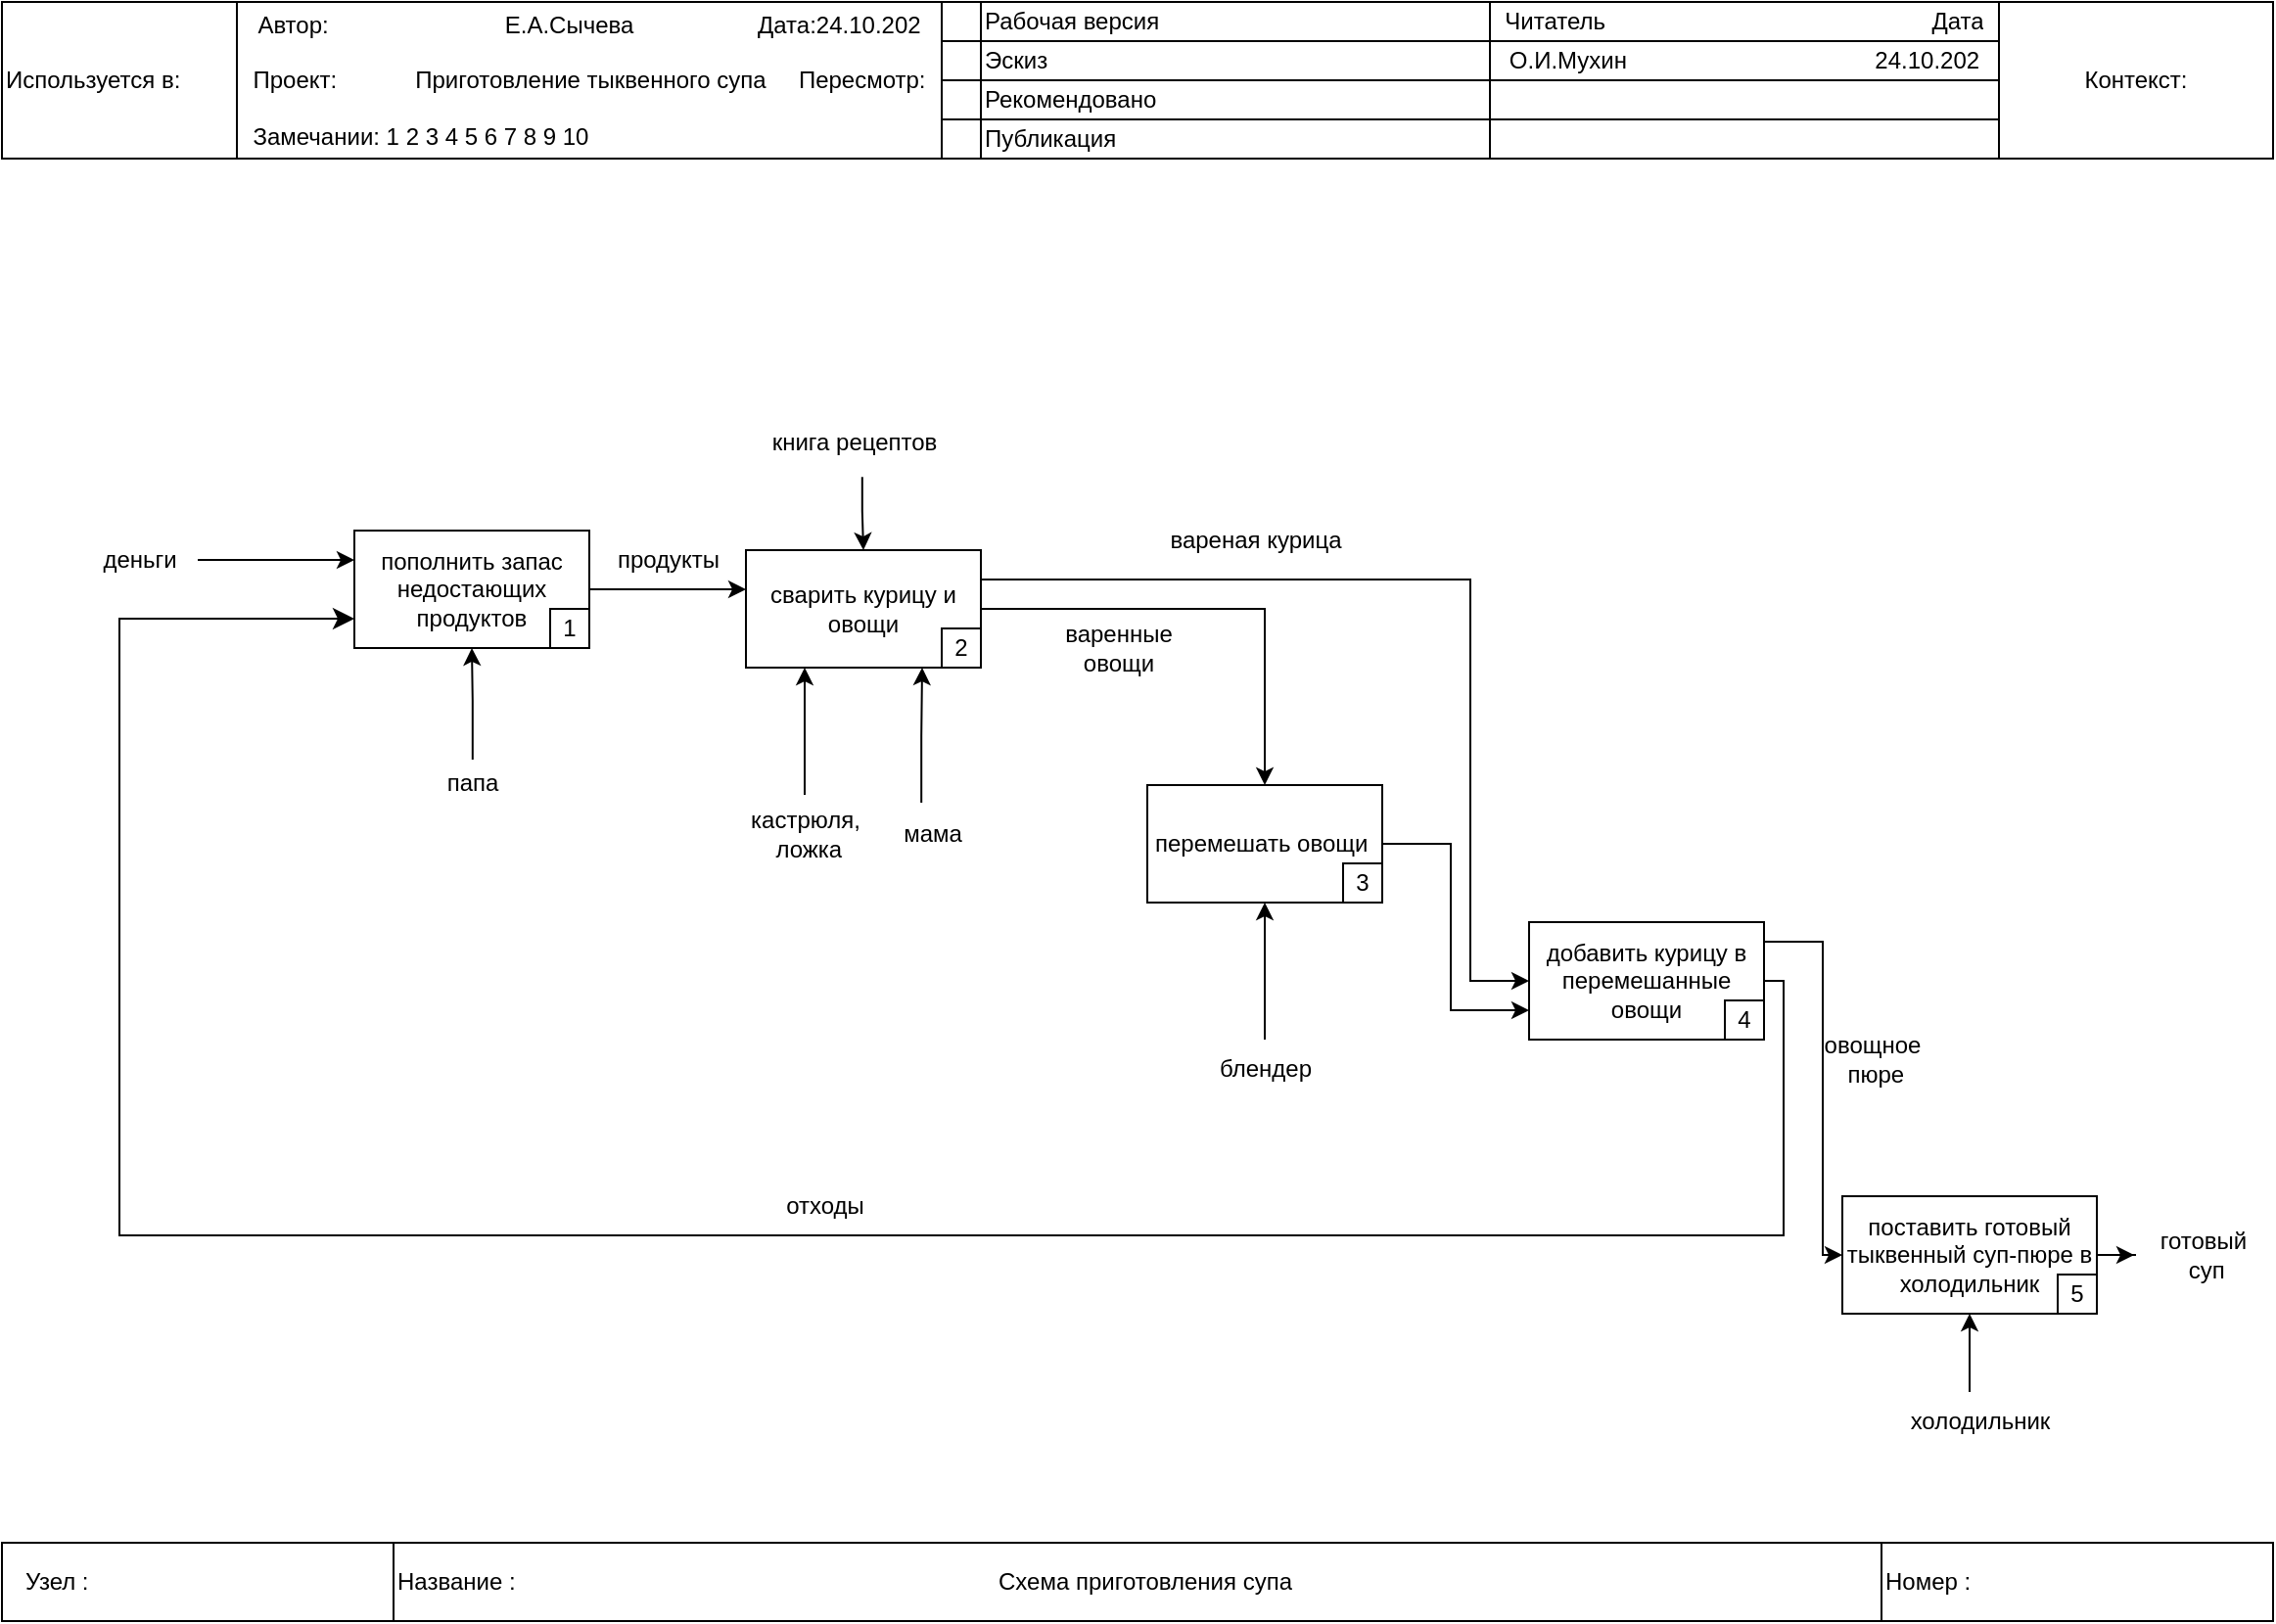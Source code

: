 <mxfile version="22.0.2" type="device">
  <diagram name="Страница — 1" id="axQDbdd_isByMq9ih99S">
    <mxGraphModel dx="1363" dy="800" grid="0" gridSize="10" guides="1" tooltips="1" connect="1" arrows="1" fold="1" page="1" pageScale="1" pageWidth="1169" pageHeight="827" background="none" math="0" shadow="0">
      <root>
        <mxCell id="0" />
        <mxCell id="1" parent="0" />
        <mxCell id="Lx1w4HPj7uZyEuBkY8YV-8" value="" style="edgeStyle=orthogonalEdgeStyle;rounded=0;orthogonalLoop=1;jettySize=auto;html=1;labelBackgroundColor=none;fontColor=default;exitX=1;exitY=0.25;exitDx=0;exitDy=0;" parent="1" source="Lx1w4HPj7uZyEuBkY8YV-1" target="Lx1w4HPj7uZyEuBkY8YV-6" edge="1">
          <mxGeometry relative="1" as="geometry">
            <Array as="points">
              <mxPoint x="300" y="300" />
            </Array>
          </mxGeometry>
        </mxCell>
        <mxCell id="Lx1w4HPj7uZyEuBkY8YV-1" value="пополнить запас недостающих продуктов" style="rounded=0;whiteSpace=wrap;html=1;labelBackgroundColor=none;" parent="1" vertex="1">
          <mxGeometry x="180" y="270" width="120" height="60" as="geometry" />
        </mxCell>
        <mxCell id="Lx1w4HPj7uZyEuBkY8YV-45" value="" style="edgeStyle=orthogonalEdgeStyle;rounded=0;orthogonalLoop=1;jettySize=auto;html=1;labelBackgroundColor=none;fontColor=default;exitX=1;exitY=0.5;exitDx=0;exitDy=0;entryX=0.5;entryY=0;entryDx=0;entryDy=0;" parent="1" source="Lx1w4HPj7uZyEuBkY8YV-6" target="Lx1w4HPj7uZyEuBkY8YV-44" edge="1">
          <mxGeometry relative="1" as="geometry">
            <mxPoint x="575" y="310" as="sourcePoint" />
            <mxPoint x="720.0" y="400" as="targetPoint" />
            <Array as="points">
              <mxPoint x="645" y="310" />
            </Array>
          </mxGeometry>
        </mxCell>
        <mxCell id="Lx1w4HPj7uZyEuBkY8YV-6" value="сварить курицу и овощи" style="whiteSpace=wrap;html=1;labelBackgroundColor=none;rounded=0;" parent="1" vertex="1">
          <mxGeometry x="380" y="280" width="120" height="60" as="geometry" />
        </mxCell>
        <mxCell id="Lx1w4HPj7uZyEuBkY8YV-9" value="продукты" style="text;html=1;align=center;verticalAlign=middle;resizable=0;points=[];autosize=1;strokeColor=none;fillColor=none;labelBackgroundColor=none;rounded=0;" parent="1" vertex="1">
          <mxGeometry x="300" y="270" width="80" height="30" as="geometry" />
        </mxCell>
        <mxCell id="Lx1w4HPj7uZyEuBkY8YV-52" value="" style="edgeStyle=orthogonalEdgeStyle;rounded=0;orthogonalLoop=1;jettySize=auto;html=1;entryX=0;entryY=0.5;entryDx=0;entryDy=0;exitX=1;exitY=0.25;exitDx=0;exitDy=0;labelBackgroundColor=none;fontColor=default;" parent="1" source="Lx1w4HPj7uZyEuBkY8YV-6" edge="1" target="Lx1w4HPj7uZyEuBkY8YV-51">
          <mxGeometry relative="1" as="geometry">
            <mxPoint x="440" y="123" as="sourcePoint" />
            <mxPoint x="850" y="298" as="targetPoint" />
            <Array as="points">
              <mxPoint x="750" y="295" />
              <mxPoint x="750" y="500" />
            </Array>
          </mxGeometry>
        </mxCell>
        <mxCell id="QY8SbK_bZl7kqAOa71JJ-1" value="" style="edgeStyle=orthogonalEdgeStyle;rounded=0;orthogonalLoop=1;jettySize=auto;html=1;exitX=1;exitY=0.25;exitDx=0;exitDy=0;entryX=0;entryY=0.75;entryDx=0;entryDy=0;labelBackgroundColor=none;fontColor=default;" edge="1" parent="1" source="Lx1w4HPj7uZyEuBkY8YV-44" target="Lx1w4HPj7uZyEuBkY8YV-51">
          <mxGeometry relative="1" as="geometry">
            <mxPoint x="760" y="240" as="sourcePoint" />
            <mxPoint x="860" y="320" as="targetPoint" />
            <Array as="points">
              <mxPoint x="700" y="430" />
              <mxPoint x="740" y="430" />
              <mxPoint x="740" y="515" />
            </Array>
          </mxGeometry>
        </mxCell>
        <mxCell id="Lx1w4HPj7uZyEuBkY8YV-44" value="перемешать овощи&amp;nbsp;" style="whiteSpace=wrap;html=1;labelBackgroundColor=none;rounded=0;" parent="1" vertex="1">
          <mxGeometry x="585" y="400" width="120" height="60" as="geometry" />
        </mxCell>
        <mxCell id="Lx1w4HPj7uZyEuBkY8YV-46" value="варенные&lt;br&gt;овощи" style="text;html=1;align=center;verticalAlign=middle;resizable=0;points=[];autosize=1;strokeColor=none;fillColor=none;labelBackgroundColor=none;rounded=0;" parent="1" vertex="1">
          <mxGeometry x="530" y="310" width="80" height="40" as="geometry" />
        </mxCell>
        <mxCell id="Lx1w4HPj7uZyEuBkY8YV-50" value="" style="edgeStyle=orthogonalEdgeStyle;rounded=0;orthogonalLoop=1;jettySize=auto;html=1;exitX=0.54;exitY=1.087;exitDx=0;exitDy=0;exitPerimeter=0;labelBackgroundColor=none;fontColor=default;" parent="1" source="QY8SbK_bZl7kqAOa71JJ-6" target="Lx1w4HPj7uZyEuBkY8YV-6" edge="1">
          <mxGeometry relative="1" as="geometry">
            <mxPoint x="440" y="76" as="sourcePoint" />
          </mxGeometry>
        </mxCell>
        <mxCell id="Lx1w4HPj7uZyEuBkY8YV-58" value="" style="edgeStyle=orthogonalEdgeStyle;rounded=0;orthogonalLoop=1;jettySize=auto;html=1;entryX=0;entryY=0.5;entryDx=0;entryDy=0;labelBackgroundColor=none;fontColor=default;exitX=1;exitY=0.25;exitDx=0;exitDy=0;" parent="1" source="Lx1w4HPj7uZyEuBkY8YV-51" target="Lx1w4HPj7uZyEuBkY8YV-57" edge="1">
          <mxGeometry relative="1" as="geometry">
            <mxPoint x="820" y="300" as="sourcePoint" />
            <mxPoint x="950" y="530" as="targetPoint" />
            <Array as="points">
              <mxPoint x="900" y="480" />
              <mxPoint x="930" y="480" />
              <mxPoint x="930" y="640" />
            </Array>
          </mxGeometry>
        </mxCell>
        <mxCell id="Lx1w4HPj7uZyEuBkY8YV-51" value="добавить курицу в перемешанные овощи" style="whiteSpace=wrap;html=1;labelBackgroundColor=none;rounded=0;" parent="1" vertex="1">
          <mxGeometry x="780" y="470" width="120" height="60" as="geometry" />
        </mxCell>
        <mxCell id="Lx1w4HPj7uZyEuBkY8YV-53" value="вареная курица" style="text;html=1;align=center;verticalAlign=middle;resizable=0;points=[];autosize=1;strokeColor=none;fillColor=none;labelBackgroundColor=none;rounded=0;" parent="1" vertex="1">
          <mxGeometry x="585" y="260" width="110" height="30" as="geometry" />
        </mxCell>
        <mxCell id="QY8SbK_bZl7kqAOa71JJ-50" value="" style="edgeStyle=orthogonalEdgeStyle;rounded=0;orthogonalLoop=1;jettySize=auto;html=1;fontColor=default;labelBackgroundColor=none;" edge="1" parent="1" source="Lx1w4HPj7uZyEuBkY8YV-57" target="QY8SbK_bZl7kqAOa71JJ-16">
          <mxGeometry relative="1" as="geometry" />
        </mxCell>
        <mxCell id="Lx1w4HPj7uZyEuBkY8YV-57" value="поставить готовый тыквенный суп-пюре в холодильник" style="whiteSpace=wrap;html=1;labelBackgroundColor=none;rounded=0;" parent="1" vertex="1">
          <mxGeometry x="940" y="610" width="130" height="60" as="geometry" />
        </mxCell>
        <mxCell id="2OX8CQ1W_EUshe7LjNMs-2" value="отходы" style="text;html=1;align=center;verticalAlign=middle;resizable=0;points=[];autosize=1;strokeColor=none;fillColor=none;labelBackgroundColor=none;rounded=0;" parent="1" vertex="1">
          <mxGeometry x="390" y="600" width="60" height="30" as="geometry" />
        </mxCell>
        <mxCell id="QY8SbK_bZl7kqAOa71JJ-43" value="" style="edgeStyle=orthogonalEdgeStyle;rounded=0;orthogonalLoop=1;jettySize=auto;html=1;fontColor=default;labelBackgroundColor=none;" edge="1" parent="1" source="QY8SbK_bZl7kqAOa71JJ-4" target="Lx1w4HPj7uZyEuBkY8YV-1">
          <mxGeometry relative="1" as="geometry">
            <Array as="points">
              <mxPoint x="160" y="285" />
              <mxPoint x="160" y="285" />
            </Array>
          </mxGeometry>
        </mxCell>
        <mxCell id="QY8SbK_bZl7kqAOa71JJ-4" value="деньги" style="text;html=1;align=center;verticalAlign=middle;resizable=0;points=[];autosize=1;strokeColor=none;fillColor=none;labelBackgroundColor=none;rounded=0;" vertex="1" parent="1">
          <mxGeometry x="40" y="270" width="60" height="30" as="geometry" />
        </mxCell>
        <mxCell id="QY8SbK_bZl7kqAOa71JJ-41" value="" style="edgeStyle=orthogonalEdgeStyle;rounded=0;orthogonalLoop=1;jettySize=auto;html=1;entryX=0.25;entryY=1;entryDx=0;entryDy=0;labelBackgroundColor=none;fontColor=default;" edge="1" parent="1" source="QY8SbK_bZl7kqAOa71JJ-5" target="Lx1w4HPj7uZyEuBkY8YV-6">
          <mxGeometry relative="1" as="geometry">
            <Array as="points">
              <mxPoint x="410" y="390" />
              <mxPoint x="410" y="390" />
            </Array>
          </mxGeometry>
        </mxCell>
        <mxCell id="QY8SbK_bZl7kqAOa71JJ-5" value="кастрюля,&lt;br&gt;&amp;nbsp;ложка" style="text;html=1;align=center;verticalAlign=middle;resizable=0;points=[];autosize=1;strokeColor=none;fillColor=none;labelBackgroundColor=none;rounded=0;" vertex="1" parent="1">
          <mxGeometry x="370" y="405" width="80" height="40" as="geometry" />
        </mxCell>
        <mxCell id="QY8SbK_bZl7kqAOa71JJ-7" value="овощное&lt;br&gt;&amp;nbsp;пюре" style="text;html=1;align=center;verticalAlign=middle;resizable=0;points=[];autosize=1;strokeColor=none;fillColor=none;labelBackgroundColor=none;rounded=0;" vertex="1" parent="1">
          <mxGeometry x="920" y="520" width="70" height="40" as="geometry" />
        </mxCell>
        <mxCell id="QY8SbK_bZl7kqAOa71JJ-39" value="" style="edgeStyle=orthogonalEdgeStyle;rounded=0;orthogonalLoop=1;jettySize=auto;html=1;labelBackgroundColor=none;fontColor=default;" edge="1" parent="1" source="QY8SbK_bZl7kqAOa71JJ-9" target="Lx1w4HPj7uZyEuBkY8YV-44">
          <mxGeometry relative="1" as="geometry" />
        </mxCell>
        <mxCell id="QY8SbK_bZl7kqAOa71JJ-9" value="блендер" style="text;html=1;align=center;verticalAlign=middle;resizable=0;points=[];autosize=1;strokeColor=none;fillColor=none;labelBackgroundColor=none;rounded=0;" vertex="1" parent="1">
          <mxGeometry x="610" y="530" width="70" height="30" as="geometry" />
        </mxCell>
        <mxCell id="QY8SbK_bZl7kqAOa71JJ-13" value="" style="edgeStyle=orthogonalEdgeStyle;rounded=0;orthogonalLoop=1;jettySize=auto;html=1;labelBackgroundColor=none;fontColor=default;" edge="1" parent="1" source="QY8SbK_bZl7kqAOa71JJ-12" target="Lx1w4HPj7uZyEuBkY8YV-57">
          <mxGeometry relative="1" as="geometry">
            <Array as="points">
              <mxPoint x="1005" y="700" />
              <mxPoint x="1005" y="700" />
            </Array>
          </mxGeometry>
        </mxCell>
        <mxCell id="QY8SbK_bZl7kqAOa71JJ-12" value="холодильник" style="text;html=1;align=center;verticalAlign=middle;resizable=0;points=[];autosize=1;strokeColor=none;fillColor=none;labelBackgroundColor=none;rounded=0;" vertex="1" parent="1">
          <mxGeometry x="965" y="710" width="90" height="30" as="geometry" />
        </mxCell>
        <mxCell id="QY8SbK_bZl7kqAOa71JJ-16" value="готовый&lt;br&gt;&amp;nbsp;суп" style="text;html=1;align=center;verticalAlign=middle;resizable=0;points=[];autosize=1;strokeColor=none;fillColor=none;labelBackgroundColor=none;rounded=0;" vertex="1" parent="1">
          <mxGeometry x="1089" y="620" width="70" height="40" as="geometry" />
        </mxCell>
        <mxCell id="QY8SbK_bZl7kqAOa71JJ-19" value="" style="edgeStyle=orthogonalEdgeStyle;rounded=0;orthogonalLoop=1;jettySize=auto;html=1;entryX=0.75;entryY=1;entryDx=0;entryDy=0;exitX=0.392;exitY=-0.033;exitDx=0;exitDy=0;exitPerimeter=0;labelBackgroundColor=none;fontColor=default;" edge="1" parent="1" source="QY8SbK_bZl7kqAOa71JJ-17" target="Lx1w4HPj7uZyEuBkY8YV-6">
          <mxGeometry relative="1" as="geometry">
            <Array as="points" />
          </mxGeometry>
        </mxCell>
        <mxCell id="QY8SbK_bZl7kqAOa71JJ-17" value="мама" style="text;html=1;align=center;verticalAlign=middle;resizable=0;points=[];autosize=1;strokeColor=none;fillColor=none;labelBackgroundColor=none;rounded=0;" vertex="1" parent="1">
          <mxGeometry x="450" y="410" width="50" height="30" as="geometry" />
        </mxCell>
        <mxCell id="QY8SbK_bZl7kqAOa71JJ-21" value="" style="edgeStyle=orthogonalEdgeStyle;rounded=0;orthogonalLoop=1;jettySize=auto;html=1;exitX=0.508;exitY=0.1;exitDx=0;exitDy=0;exitPerimeter=0;labelBackgroundColor=none;fontColor=default;" edge="1" parent="1" source="QY8SbK_bZl7kqAOa71JJ-20" target="Lx1w4HPj7uZyEuBkY8YV-1">
          <mxGeometry relative="1" as="geometry" />
        </mxCell>
        <mxCell id="QY8SbK_bZl7kqAOa71JJ-20" value="папа" style="text;html=1;align=center;verticalAlign=middle;resizable=0;points=[];autosize=1;strokeColor=none;fillColor=none;labelBackgroundColor=none;rounded=0;" vertex="1" parent="1">
          <mxGeometry x="215" y="384" width="50" height="30" as="geometry" />
        </mxCell>
        <mxCell id="QY8SbK_bZl7kqAOa71JJ-38" value="" style="edgeStyle=segmentEdgeStyle;endArrow=classic;html=1;curved=0;rounded=0;endSize=8;startSize=8;exitX=1;exitY=0.75;exitDx=0;exitDy=0;labelBackgroundColor=none;fontColor=default;entryX=0;entryY=0.75;entryDx=0;entryDy=0;" edge="1" parent="1" source="Lx1w4HPj7uZyEuBkY8YV-51" target="Lx1w4HPj7uZyEuBkY8YV-1">
          <mxGeometry width="50" height="50" relative="1" as="geometry">
            <mxPoint x="740" y="390" as="sourcePoint" />
            <mxPoint x="180" y="310" as="targetPoint" />
            <Array as="points">
              <mxPoint x="900" y="500" />
              <mxPoint x="910" y="500" />
              <mxPoint x="910" y="630" />
              <mxPoint x="60" y="630" />
              <mxPoint x="60" y="315" />
            </Array>
          </mxGeometry>
        </mxCell>
        <mxCell id="QY8SbK_bZl7kqAOa71JJ-6" value="книга рецептов" style="text;html=1;align=center;verticalAlign=middle;resizable=0;points=[];autosize=1;strokeColor=none;fillColor=none;labelBackgroundColor=none;rounded=0;" vertex="1" parent="1">
          <mxGeometry x="380" y="210" width="110" height="30" as="geometry" />
        </mxCell>
        <mxCell id="QY8SbK_bZl7kqAOa71JJ-65" value="1" style="whiteSpace=wrap;html=1;aspect=fixed;" vertex="1" parent="1">
          <mxGeometry x="280" y="310" width="20" height="20" as="geometry" />
        </mxCell>
        <mxCell id="QY8SbK_bZl7kqAOa71JJ-66" value="2" style="whiteSpace=wrap;html=1;aspect=fixed;" vertex="1" parent="1">
          <mxGeometry x="480" y="320" width="20" height="20" as="geometry" />
        </mxCell>
        <mxCell id="QY8SbK_bZl7kqAOa71JJ-67" value="3" style="whiteSpace=wrap;html=1;aspect=fixed;" vertex="1" parent="1">
          <mxGeometry x="685" y="440" width="20" height="20" as="geometry" />
        </mxCell>
        <mxCell id="QY8SbK_bZl7kqAOa71JJ-68" value="5" style="whiteSpace=wrap;html=1;aspect=fixed;" vertex="1" parent="1">
          <mxGeometry x="1050" y="650" width="20" height="20" as="geometry" />
        </mxCell>
        <mxCell id="QY8SbK_bZl7kqAOa71JJ-69" value="4" style="whiteSpace=wrap;html=1;aspect=fixed;" vertex="1" parent="1">
          <mxGeometry x="880" y="510" width="20" height="20" as="geometry" />
        </mxCell>
        <mxCell id="QY8SbK_bZl7kqAOa71JJ-76" value="" style="shape=table;startSize=0;container=1;collapsible=0;childLayout=tableLayout;" vertex="1" parent="1">
          <mxGeometry x="480" width="540" height="80" as="geometry" />
        </mxCell>
        <mxCell id="QY8SbK_bZl7kqAOa71JJ-77" value="" style="shape=tableRow;horizontal=0;startSize=0;swimlaneHead=0;swimlaneBody=0;strokeColor=inherit;top=0;left=0;bottom=0;right=0;collapsible=0;dropTarget=0;fillColor=none;points=[[0,0.5],[1,0.5]];portConstraint=eastwest;" vertex="1" parent="QY8SbK_bZl7kqAOa71JJ-76">
          <mxGeometry width="540" height="20" as="geometry" />
        </mxCell>
        <mxCell id="QY8SbK_bZl7kqAOa71JJ-78" value="" style="shape=partialRectangle;html=1;whiteSpace=wrap;connectable=0;strokeColor=inherit;overflow=hidden;fillColor=none;top=0;left=0;bottom=0;right=0;pointerEvents=1;" vertex="1" parent="QY8SbK_bZl7kqAOa71JJ-77">
          <mxGeometry width="20" height="20" as="geometry">
            <mxRectangle width="20" height="20" as="alternateBounds" />
          </mxGeometry>
        </mxCell>
        <mxCell id="QY8SbK_bZl7kqAOa71JJ-79" value="Рабочая версия" style="shape=partialRectangle;html=1;whiteSpace=wrap;connectable=0;strokeColor=inherit;overflow=hidden;fillColor=none;top=0;left=0;bottom=0;right=0;pointerEvents=1;align=left;" vertex="1" parent="QY8SbK_bZl7kqAOa71JJ-77">
          <mxGeometry x="20" width="260" height="20" as="geometry">
            <mxRectangle width="260" height="20" as="alternateBounds" />
          </mxGeometry>
        </mxCell>
        <mxCell id="QY8SbK_bZl7kqAOa71JJ-80" value="Читатель&amp;nbsp; &amp;nbsp; &amp;nbsp; &amp;nbsp; &amp;nbsp; &amp;nbsp; &amp;nbsp; &amp;nbsp; &amp;nbsp; &amp;nbsp; &amp;nbsp; &amp;nbsp; &amp;nbsp; &amp;nbsp; &amp;nbsp; &amp;nbsp; &amp;nbsp; &amp;nbsp; &amp;nbsp; &amp;nbsp; &amp;nbsp; &amp;nbsp; &amp;nbsp; &amp;nbsp; &amp;nbsp; Дата" style="shape=partialRectangle;html=1;whiteSpace=wrap;connectable=0;strokeColor=inherit;overflow=hidden;fillColor=none;top=0;left=0;bottom=0;right=0;pointerEvents=1;align=center;" vertex="1" parent="QY8SbK_bZl7kqAOa71JJ-77">
          <mxGeometry x="280" width="260" height="20" as="geometry">
            <mxRectangle width="260" height="20" as="alternateBounds" />
          </mxGeometry>
        </mxCell>
        <mxCell id="QY8SbK_bZl7kqAOa71JJ-81" value="" style="shape=tableRow;horizontal=0;startSize=0;swimlaneHead=0;swimlaneBody=0;strokeColor=inherit;top=0;left=0;bottom=0;right=0;collapsible=0;dropTarget=0;fillColor=none;points=[[0,0.5],[1,0.5]];portConstraint=eastwest;" vertex="1" parent="QY8SbK_bZl7kqAOa71JJ-76">
          <mxGeometry y="20" width="540" height="20" as="geometry" />
        </mxCell>
        <mxCell id="QY8SbK_bZl7kqAOa71JJ-82" value="" style="shape=partialRectangle;html=1;whiteSpace=wrap;connectable=0;strokeColor=inherit;overflow=hidden;fillColor=none;top=0;left=0;bottom=0;right=0;pointerEvents=1;" vertex="1" parent="QY8SbK_bZl7kqAOa71JJ-81">
          <mxGeometry width="20" height="20" as="geometry">
            <mxRectangle width="20" height="20" as="alternateBounds" />
          </mxGeometry>
        </mxCell>
        <mxCell id="QY8SbK_bZl7kqAOa71JJ-83" value="Эскиз" style="shape=partialRectangle;html=1;whiteSpace=wrap;connectable=0;strokeColor=inherit;overflow=hidden;fillColor=none;top=0;left=0;bottom=0;right=0;pointerEvents=1;align=left;" vertex="1" parent="QY8SbK_bZl7kqAOa71JJ-81">
          <mxGeometry x="20" width="260" height="20" as="geometry">
            <mxRectangle width="260" height="20" as="alternateBounds" />
          </mxGeometry>
        </mxCell>
        <mxCell id="QY8SbK_bZl7kqAOa71JJ-84" value="О.И.Мухин&amp;nbsp; &amp;nbsp; &amp;nbsp; &amp;nbsp; &amp;nbsp; &amp;nbsp; &amp;nbsp; &amp;nbsp; &amp;nbsp; &amp;nbsp; &amp;nbsp; &amp;nbsp; &amp;nbsp; &amp;nbsp; &amp;nbsp; &amp;nbsp; &amp;nbsp; &amp;nbsp; &amp;nbsp; 24.10.202" style="shape=partialRectangle;html=1;whiteSpace=wrap;connectable=0;strokeColor=inherit;overflow=hidden;fillColor=none;top=0;left=0;bottom=0;right=0;pointerEvents=1;" vertex="1" parent="QY8SbK_bZl7kqAOa71JJ-81">
          <mxGeometry x="280" width="260" height="20" as="geometry">
            <mxRectangle width="260" height="20" as="alternateBounds" />
          </mxGeometry>
        </mxCell>
        <mxCell id="QY8SbK_bZl7kqAOa71JJ-85" value="" style="shape=tableRow;horizontal=0;startSize=0;swimlaneHead=0;swimlaneBody=0;strokeColor=inherit;top=0;left=0;bottom=0;right=0;collapsible=0;dropTarget=0;fillColor=none;points=[[0,0.5],[1,0.5]];portConstraint=eastwest;" vertex="1" parent="QY8SbK_bZl7kqAOa71JJ-76">
          <mxGeometry y="40" width="540" height="20" as="geometry" />
        </mxCell>
        <mxCell id="QY8SbK_bZl7kqAOa71JJ-86" value="" style="shape=partialRectangle;html=1;whiteSpace=wrap;connectable=0;strokeColor=inherit;overflow=hidden;fillColor=none;top=0;left=0;bottom=0;right=0;pointerEvents=1;" vertex="1" parent="QY8SbK_bZl7kqAOa71JJ-85">
          <mxGeometry width="20" height="20" as="geometry">
            <mxRectangle width="20" height="20" as="alternateBounds" />
          </mxGeometry>
        </mxCell>
        <mxCell id="QY8SbK_bZl7kqAOa71JJ-87" value="Рекомендовано" style="shape=partialRectangle;html=1;whiteSpace=wrap;connectable=0;strokeColor=inherit;overflow=hidden;fillColor=none;top=0;left=0;bottom=0;right=0;pointerEvents=1;align=left;" vertex="1" parent="QY8SbK_bZl7kqAOa71JJ-85">
          <mxGeometry x="20" width="260" height="20" as="geometry">
            <mxRectangle width="260" height="20" as="alternateBounds" />
          </mxGeometry>
        </mxCell>
        <mxCell id="QY8SbK_bZl7kqAOa71JJ-88" value="" style="shape=partialRectangle;html=1;whiteSpace=wrap;connectable=0;strokeColor=inherit;overflow=hidden;fillColor=none;top=0;left=0;bottom=0;right=0;pointerEvents=1;" vertex="1" parent="QY8SbK_bZl7kqAOa71JJ-85">
          <mxGeometry x="280" width="260" height="20" as="geometry">
            <mxRectangle width="260" height="20" as="alternateBounds" />
          </mxGeometry>
        </mxCell>
        <mxCell id="QY8SbK_bZl7kqAOa71JJ-89" value="" style="shape=tableRow;horizontal=0;startSize=0;swimlaneHead=0;swimlaneBody=0;strokeColor=inherit;top=0;left=0;bottom=0;right=0;collapsible=0;dropTarget=0;fillColor=none;points=[[0,0.5],[1,0.5]];portConstraint=eastwest;" vertex="1" parent="QY8SbK_bZl7kqAOa71JJ-76">
          <mxGeometry y="60" width="540" height="20" as="geometry" />
        </mxCell>
        <mxCell id="QY8SbK_bZl7kqAOa71JJ-90" value="" style="shape=partialRectangle;html=1;whiteSpace=wrap;connectable=0;strokeColor=inherit;overflow=hidden;fillColor=none;top=0;left=0;bottom=0;right=0;pointerEvents=1;" vertex="1" parent="QY8SbK_bZl7kqAOa71JJ-89">
          <mxGeometry width="20" height="20" as="geometry">
            <mxRectangle width="20" height="20" as="alternateBounds" />
          </mxGeometry>
        </mxCell>
        <mxCell id="QY8SbK_bZl7kqAOa71JJ-91" value="Публикация" style="shape=partialRectangle;html=1;whiteSpace=wrap;connectable=0;strokeColor=inherit;overflow=hidden;fillColor=none;top=0;left=0;bottom=0;right=0;pointerEvents=1;align=left;" vertex="1" parent="QY8SbK_bZl7kqAOa71JJ-89">
          <mxGeometry x="20" width="260" height="20" as="geometry">
            <mxRectangle width="260" height="20" as="alternateBounds" />
          </mxGeometry>
        </mxCell>
        <mxCell id="QY8SbK_bZl7kqAOa71JJ-92" value="" style="shape=partialRectangle;html=1;whiteSpace=wrap;connectable=0;strokeColor=inherit;overflow=hidden;fillColor=none;top=0;left=0;bottom=0;right=0;pointerEvents=1;" vertex="1" parent="QY8SbK_bZl7kqAOa71JJ-89">
          <mxGeometry x="280" width="260" height="20" as="geometry">
            <mxRectangle width="260" height="20" as="alternateBounds" />
          </mxGeometry>
        </mxCell>
        <mxCell id="QY8SbK_bZl7kqAOa71JJ-103" value="" style="shape=table;startSize=0;container=1;collapsible=0;childLayout=tableLayout;" vertex="1" parent="1">
          <mxGeometry x="1020" width="140" height="80" as="geometry" />
        </mxCell>
        <mxCell id="QY8SbK_bZl7kqAOa71JJ-104" value="" style="shape=tableRow;horizontal=0;startSize=0;swimlaneHead=0;swimlaneBody=0;strokeColor=inherit;top=0;left=0;bottom=0;right=0;collapsible=0;dropTarget=0;fillColor=none;points=[[0,0.5],[1,0.5]];portConstraint=eastwest;" vertex="1" parent="QY8SbK_bZl7kqAOa71JJ-103">
          <mxGeometry width="140" height="80" as="geometry" />
        </mxCell>
        <mxCell id="QY8SbK_bZl7kqAOa71JJ-105" value="Контекст:&lt;br&gt;" style="shape=partialRectangle;html=1;whiteSpace=wrap;connectable=0;strokeColor=inherit;overflow=hidden;fillColor=none;top=0;left=0;bottom=0;right=0;pointerEvents=1;" vertex="1" parent="QY8SbK_bZl7kqAOa71JJ-104">
          <mxGeometry width="140" height="80" as="geometry">
            <mxRectangle width="140" height="80" as="alternateBounds" />
          </mxGeometry>
        </mxCell>
        <mxCell id="QY8SbK_bZl7kqAOa71JJ-106" value="" style="shape=table;startSize=0;container=1;collapsible=0;childLayout=tableLayout;" vertex="1" parent="1">
          <mxGeometry width="120" height="80" as="geometry" />
        </mxCell>
        <mxCell id="QY8SbK_bZl7kqAOa71JJ-107" value="" style="shape=tableRow;horizontal=0;startSize=0;swimlaneHead=0;swimlaneBody=0;strokeColor=inherit;top=0;left=0;bottom=0;right=0;collapsible=0;dropTarget=0;fillColor=none;points=[[0,0.5],[1,0.5]];portConstraint=eastwest;" vertex="1" parent="QY8SbK_bZl7kqAOa71JJ-106">
          <mxGeometry width="120" height="80" as="geometry" />
        </mxCell>
        <mxCell id="QY8SbK_bZl7kqAOa71JJ-108" value="&lt;p style=&quot;line-height: 120%;&quot;&gt;&lt;font style=&quot;font-size: 12px;&quot;&gt;Используется в:&lt;/font&gt;&lt;/p&gt;" style="shape=partialRectangle;html=1;whiteSpace=wrap;connectable=0;strokeColor=inherit;overflow=hidden;fillColor=none;top=0;left=0;bottom=0;right=0;pointerEvents=1;align=left;" vertex="1" parent="QY8SbK_bZl7kqAOa71JJ-107">
          <mxGeometry width="120" height="80" as="geometry">
            <mxRectangle width="120" height="80" as="alternateBounds" />
          </mxGeometry>
        </mxCell>
        <mxCell id="QY8SbK_bZl7kqAOa71JJ-109" value="" style="shape=table;startSize=0;container=1;collapsible=0;childLayout=tableLayout;" vertex="1" parent="1">
          <mxGeometry x="120" width="360" height="80" as="geometry" />
        </mxCell>
        <mxCell id="QY8SbK_bZl7kqAOa71JJ-110" value="" style="shape=tableRow;horizontal=0;startSize=0;swimlaneHead=0;swimlaneBody=0;strokeColor=inherit;top=0;left=0;bottom=0;right=0;collapsible=0;dropTarget=0;fillColor=none;points=[[0,0.5],[1,0.5]];portConstraint=eastwest;" vertex="1" parent="QY8SbK_bZl7kqAOa71JJ-109">
          <mxGeometry width="360" height="80" as="geometry" />
        </mxCell>
        <mxCell id="QY8SbK_bZl7kqAOa71JJ-111" value="Автор:&amp;nbsp; &amp;nbsp; &amp;nbsp; &amp;nbsp; &amp;nbsp; &amp;nbsp; &amp;nbsp; &amp;nbsp; &amp;nbsp; &amp;nbsp; &amp;nbsp; &amp;nbsp; &amp;nbsp; &amp;nbsp;Е.А.Сычева&amp;nbsp; &amp;nbsp; &amp;nbsp; &amp;nbsp; &amp;nbsp; &amp;nbsp; &amp;nbsp; &amp;nbsp; &amp;nbsp; &amp;nbsp;Дата:24.10.202&lt;br&gt;&lt;br&gt;Проект:&amp;nbsp; &amp;nbsp; &amp;nbsp; &amp;nbsp; &amp;nbsp; &amp;nbsp; Приготовление тыквенного супа&amp;nbsp; &amp;nbsp; &amp;nbsp;Пересмотр:&lt;br&gt;&lt;br&gt;&lt;div style=&quot;text-align: left;&quot;&gt;&lt;span style=&quot;background-color: initial;&quot;&gt;Замечании: 1 2 3 4 5 6 7 8 9 10&lt;/span&gt;&lt;/div&gt;" style="shape=partialRectangle;html=1;whiteSpace=wrap;connectable=0;strokeColor=inherit;overflow=hidden;fillColor=none;top=0;left=0;bottom=0;right=0;pointerEvents=1;align=center;" vertex="1" parent="QY8SbK_bZl7kqAOa71JJ-110">
          <mxGeometry width="360" height="80" as="geometry">
            <mxRectangle width="360" height="80" as="alternateBounds" />
          </mxGeometry>
        </mxCell>
        <mxCell id="QY8SbK_bZl7kqAOa71JJ-112" value="" style="shape=table;startSize=0;container=1;collapsible=0;childLayout=tableLayout;" vertex="1" parent="1">
          <mxGeometry y="787" width="1160" height="40" as="geometry" />
        </mxCell>
        <mxCell id="QY8SbK_bZl7kqAOa71JJ-113" value="" style="shape=tableRow;horizontal=0;startSize=0;swimlaneHead=0;swimlaneBody=0;strokeColor=inherit;top=0;left=0;bottom=0;right=0;collapsible=0;dropTarget=0;fillColor=none;points=[[0,0.5],[1,0.5]];portConstraint=eastwest;" vertex="1" parent="QY8SbK_bZl7kqAOa71JJ-112">
          <mxGeometry width="1160" height="40" as="geometry" />
        </mxCell>
        <mxCell id="QY8SbK_bZl7kqAOa71JJ-114" value="&amp;nbsp; &amp;nbsp;Узел :" style="shape=partialRectangle;html=1;whiteSpace=wrap;connectable=0;strokeColor=inherit;overflow=hidden;fillColor=none;top=0;left=0;bottom=0;right=0;pointerEvents=1;align=left;" vertex="1" parent="QY8SbK_bZl7kqAOa71JJ-113">
          <mxGeometry width="200" height="40" as="geometry">
            <mxRectangle width="200" height="40" as="alternateBounds" />
          </mxGeometry>
        </mxCell>
        <mxCell id="QY8SbK_bZl7kqAOa71JJ-115" value="Название :&amp;nbsp; &amp;nbsp; &amp;nbsp; &amp;nbsp; &amp;nbsp; &amp;nbsp; &amp;nbsp; &amp;nbsp; &amp;nbsp; &amp;nbsp; &amp;nbsp; &amp;nbsp; &amp;nbsp; &amp;nbsp; &amp;nbsp; &amp;nbsp; &amp;nbsp; &amp;nbsp; &amp;nbsp; &amp;nbsp; &amp;nbsp; &amp;nbsp; &amp;nbsp; &amp;nbsp; &amp;nbsp; &amp;nbsp; &amp;nbsp; &amp;nbsp; &amp;nbsp; &amp;nbsp; &amp;nbsp; &amp;nbsp; &amp;nbsp; &amp;nbsp; &amp;nbsp; &amp;nbsp; &amp;nbsp; Схема приготовления супа" style="shape=partialRectangle;html=1;whiteSpace=wrap;connectable=0;strokeColor=inherit;overflow=hidden;fillColor=none;top=0;left=0;bottom=0;right=0;pointerEvents=1;align=left;" vertex="1" parent="QY8SbK_bZl7kqAOa71JJ-113">
          <mxGeometry x="200" width="760" height="40" as="geometry">
            <mxRectangle width="760" height="40" as="alternateBounds" />
          </mxGeometry>
        </mxCell>
        <mxCell id="QY8SbK_bZl7kqAOa71JJ-116" value="Номер :" style="shape=partialRectangle;html=1;whiteSpace=wrap;connectable=0;strokeColor=inherit;overflow=hidden;fillColor=none;top=0;left=0;bottom=0;right=0;pointerEvents=1;align=left;" vertex="1" parent="QY8SbK_bZl7kqAOa71JJ-113">
          <mxGeometry x="960" width="200" height="40" as="geometry">
            <mxRectangle width="200" height="40" as="alternateBounds" />
          </mxGeometry>
        </mxCell>
      </root>
    </mxGraphModel>
  </diagram>
</mxfile>
